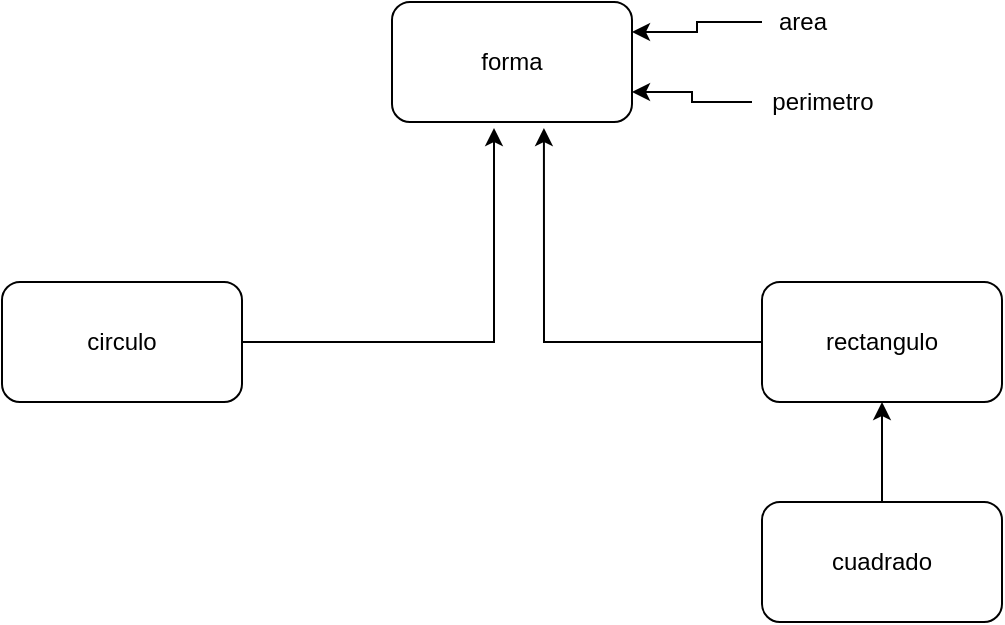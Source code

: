 <mxfile version="16.5.1" type="device"><diagram name="Page-1" id="e7e014a7-5840-1c2e-5031-d8a46d1fe8dd"><mxGraphModel dx="1662" dy="872" grid="1" gridSize="10" guides="1" tooltips="1" connect="1" arrows="1" fold="1" page="1" pageScale="1" pageWidth="1169" pageHeight="826" background="none" math="0" shadow="0"><root><mxCell id="0"/><mxCell id="1" parent="0"/><mxCell id="hLTmvMmylDRDhtUphO3x-8" style="edgeStyle=orthogonalEdgeStyle;rounded=0;orthogonalLoop=1;jettySize=auto;html=1;entryX=0.633;entryY=1.05;entryDx=0;entryDy=0;entryPerimeter=0;" edge="1" parent="1" source="hLTmvMmylDRDhtUphO3x-1" target="hLTmvMmylDRDhtUphO3x-2"><mxGeometry relative="1" as="geometry"/></mxCell><mxCell id="hLTmvMmylDRDhtUphO3x-1" value="rectangulo" style="rounded=1;whiteSpace=wrap;html=1;" vertex="1" parent="1"><mxGeometry x="685" y="360" width="120" height="60" as="geometry"/></mxCell><mxCell id="hLTmvMmylDRDhtUphO3x-2" value="forma" style="rounded=1;whiteSpace=wrap;html=1;" vertex="1" parent="1"><mxGeometry x="500" y="220" width="120" height="60" as="geometry"/></mxCell><mxCell id="hLTmvMmylDRDhtUphO3x-5" value="" style="edgeStyle=orthogonalEdgeStyle;rounded=0;orthogonalLoop=1;jettySize=auto;html=1;" edge="1" parent="1" source="hLTmvMmylDRDhtUphO3x-3" target="hLTmvMmylDRDhtUphO3x-1"><mxGeometry relative="1" as="geometry"/></mxCell><mxCell id="hLTmvMmylDRDhtUphO3x-3" value="cuadrado" style="rounded=1;whiteSpace=wrap;html=1;" vertex="1" parent="1"><mxGeometry x="685" y="470" width="120" height="60" as="geometry"/></mxCell><mxCell id="hLTmvMmylDRDhtUphO3x-9" style="edgeStyle=orthogonalEdgeStyle;rounded=0;orthogonalLoop=1;jettySize=auto;html=1;entryX=0.425;entryY=1.05;entryDx=0;entryDy=0;entryPerimeter=0;" edge="1" parent="1" source="hLTmvMmylDRDhtUphO3x-4" target="hLTmvMmylDRDhtUphO3x-2"><mxGeometry relative="1" as="geometry"/></mxCell><mxCell id="hLTmvMmylDRDhtUphO3x-4" value="circulo" style="rounded=1;whiteSpace=wrap;html=1;" vertex="1" parent="1"><mxGeometry x="305" y="360" width="120" height="60" as="geometry"/></mxCell><mxCell id="hLTmvMmylDRDhtUphO3x-12" value="" style="edgeStyle=orthogonalEdgeStyle;rounded=0;orthogonalLoop=1;jettySize=auto;html=1;entryX=1;entryY=0.25;entryDx=0;entryDy=0;" edge="1" parent="1" source="hLTmvMmylDRDhtUphO3x-11" target="hLTmvMmylDRDhtUphO3x-2"><mxGeometry relative="1" as="geometry"/></mxCell><mxCell id="hLTmvMmylDRDhtUphO3x-11" value="area" style="text;html=1;align=center;verticalAlign=middle;resizable=0;points=[];autosize=1;strokeColor=none;fillColor=none;" vertex="1" parent="1"><mxGeometry x="685" y="220" width="40" height="20" as="geometry"/></mxCell><mxCell id="hLTmvMmylDRDhtUphO3x-14" value="" style="edgeStyle=orthogonalEdgeStyle;rounded=0;orthogonalLoop=1;jettySize=auto;html=1;entryX=1;entryY=0.75;entryDx=0;entryDy=0;" edge="1" parent="1" source="hLTmvMmylDRDhtUphO3x-13" target="hLTmvMmylDRDhtUphO3x-2"><mxGeometry relative="1" as="geometry"/></mxCell><mxCell id="hLTmvMmylDRDhtUphO3x-13" value="perimetro" style="text;html=1;align=center;verticalAlign=middle;resizable=0;points=[];autosize=1;strokeColor=none;fillColor=none;" vertex="1" parent="1"><mxGeometry x="680" y="260" width="70" height="20" as="geometry"/></mxCell></root></mxGraphModel></diagram></mxfile>